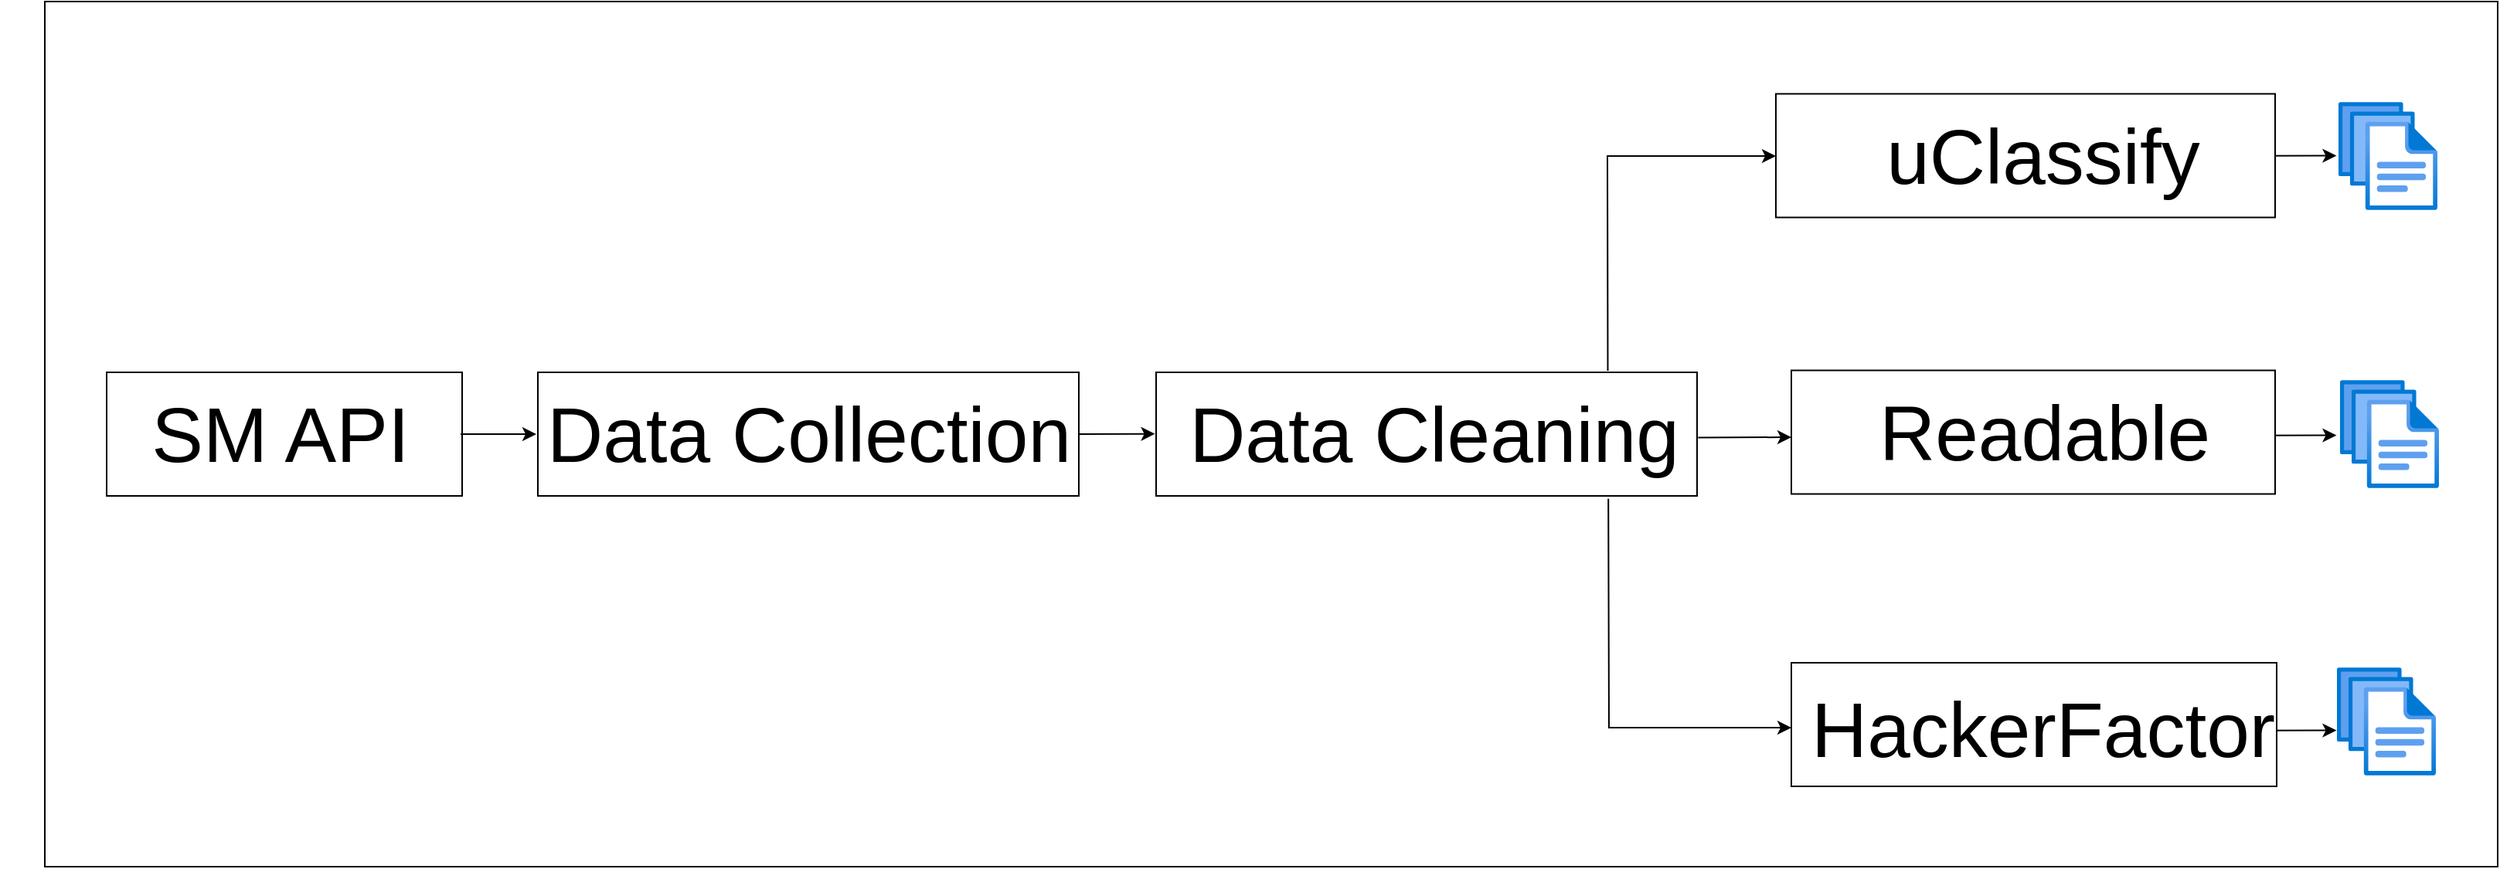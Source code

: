 <mxfile version="20.8.23" type="github">
  <diagram id="J4kVdCjD3ESPhV0laQYD" name="Page-1">
    <mxGraphModel dx="1985" dy="1290" grid="1" gridSize="10" guides="1" tooltips="1" connect="1" arrows="1" fold="1" page="1" pageScale="1" pageWidth="1800" pageHeight="800" math="0" shadow="0">
      <root>
        <mxCell id="0" />
        <mxCell id="1" parent="0" />
        <mxCell id="25KSc2TjV2gcIhLW8g-A-27" value="" style="rounded=0;whiteSpace=wrap;html=1;fontFamily=Courier New;fontSize=50;" parent="1" vertex="1">
          <mxGeometry x="160" y="118" width="1587" height="560" as="geometry" />
        </mxCell>
        <mxCell id="25KSc2TjV2gcIhLW8g-A-6" value="" style="rounded=0;whiteSpace=wrap;html=1;" parent="1" vertex="1">
          <mxGeometry x="879" y="358" width="350" height="80" as="geometry" />
        </mxCell>
        <mxCell id="25KSc2TjV2gcIhLW8g-A-7" value="&lt;font style=&quot;font-size: 50px;&quot;&gt;Data Cleaning&lt;/font&gt;" style="text;html=1;strokeColor=none;fillColor=none;align=center;verticalAlign=middle;whiteSpace=wrap;rounded=0;" parent="1" vertex="1">
          <mxGeometry x="889" y="383" width="340" height="30" as="geometry" />
        </mxCell>
        <mxCell id="25KSc2TjV2gcIhLW8g-A-8" value="" style="endArrow=classic;html=1;rounded=0;fontSize=50;exitX=0.835;exitY=-0.012;exitDx=0;exitDy=0;exitPerimeter=0;" parent="1" source="25KSc2TjV2gcIhLW8g-A-6" edge="1">
          <mxGeometry width="50" height="50" relative="1" as="geometry">
            <mxPoint x="1067.6" y="288.32" as="sourcePoint" />
            <mxPoint x="1280" y="218" as="targetPoint" />
            <Array as="points">
              <mxPoint x="1171" y="218" />
            </Array>
          </mxGeometry>
        </mxCell>
        <mxCell id="25KSc2TjV2gcIhLW8g-A-11" value="" style="aspect=fixed;html=1;points=[];align=center;image;fontSize=12;image=img/lib/azure2/general/Files.svg;" parent="1" vertex="1">
          <mxGeometry x="1644" y="183" width="64" height="70" as="geometry" />
        </mxCell>
        <mxCell id="25KSc2TjV2gcIhLW8g-A-12" value="" style="aspect=fixed;html=1;points=[];align=center;image;fontSize=12;image=img/lib/azure2/general/Files.svg;" parent="1" vertex="1">
          <mxGeometry x="1645" y="363" width="64" height="70" as="geometry" />
        </mxCell>
        <mxCell id="25KSc2TjV2gcIhLW8g-A-13" value="" style="endArrow=classic;html=1;rounded=0;fontSize=50;entryX=-0.02;entryY=0.497;entryDx=0;entryDy=0;entryPerimeter=0;exitX=1;exitY=0.5;exitDx=0;exitDy=0;" parent="1" target="25KSc2TjV2gcIhLW8g-A-11" edge="1">
          <mxGeometry width="50" height="50" relative="1" as="geometry">
            <mxPoint x="1544" y="218.0" as="sourcePoint" />
            <mxPoint x="1344" y="298" as="targetPoint" />
          </mxGeometry>
        </mxCell>
        <mxCell id="25KSc2TjV2gcIhLW8g-A-15" value="" style="rounded=0;whiteSpace=wrap;html=1;" parent="1" vertex="1">
          <mxGeometry x="479" y="358" width="350" height="80" as="geometry" />
        </mxCell>
        <mxCell id="25KSc2TjV2gcIhLW8g-A-16" value="&lt;font style=&quot;font-size: 50px;&quot;&gt;Data Collection&lt;/font&gt;" style="text;html=1;strokeColor=none;fillColor=none;align=center;verticalAlign=middle;whiteSpace=wrap;rounded=0;" parent="1" vertex="1">
          <mxGeometry x="473" y="383" width="363" height="30" as="geometry" />
        </mxCell>
        <mxCell id="25KSc2TjV2gcIhLW8g-A-17" value="" style="endArrow=classic;html=1;rounded=0;fontSize=50;entryX=-0.002;entryY=0.498;entryDx=0;entryDy=0;entryPerimeter=0;" parent="1" target="25KSc2TjV2gcIhLW8g-A-6" edge="1">
          <mxGeometry width="50" height="50" relative="1" as="geometry">
            <mxPoint x="829" y="398" as="sourcePoint" />
            <mxPoint x="876" y="398" as="targetPoint" />
          </mxGeometry>
        </mxCell>
        <mxCell id="pfAwKlERwL4sJcfXoVLZ-3" value="" style="aspect=fixed;html=1;points=[];align=center;image;fontSize=12;image=img/lib/azure2/general/Files.svg;" parent="1" vertex="1">
          <mxGeometry x="1643" y="549" width="64" height="70" as="geometry" />
        </mxCell>
        <mxCell id="pfAwKlERwL4sJcfXoVLZ-4" value="" style="endArrow=classic;html=1;rounded=0;fontSize=50;entryX=-0.02;entryY=0.497;entryDx=0;entryDy=0;entryPerimeter=0;exitX=1;exitY=0.5;exitDx=0;exitDy=0;" parent="1" edge="1">
          <mxGeometry width="50" height="50" relative="1" as="geometry">
            <mxPoint x="1297" y="562" as="sourcePoint" />
            <mxPoint x="1335.72" y="561.79" as="targetPoint" />
          </mxGeometry>
        </mxCell>
        <mxCell id="pfAwKlERwL4sJcfXoVLZ-8" value="" style="endArrow=classic;html=1;rounded=0;fontSize=50;exitX=1.002;exitY=0.575;exitDx=0;exitDy=0;exitPerimeter=0;" parent="1" source="25KSc2TjV2gcIhLW8g-A-7" edge="1">
          <mxGeometry width="50" height="50" relative="1" as="geometry">
            <mxPoint x="1233" y="400" as="sourcePoint" />
            <mxPoint x="1290" y="400" as="targetPoint" />
          </mxGeometry>
        </mxCell>
        <mxCell id="pfAwKlERwL4sJcfXoVLZ-10" value="" style="endArrow=classic;html=1;rounded=0;fontSize=50;exitX=0.836;exitY=1.023;exitDx=0;exitDy=0;exitPerimeter=0;" parent="1" source="25KSc2TjV2gcIhLW8g-A-6" edge="1">
          <mxGeometry width="50" height="50" relative="1" as="geometry">
            <mxPoint x="1171.25" y="727.04" as="sourcePoint" />
            <mxPoint x="1290" y="588" as="targetPoint" />
            <Array as="points">
              <mxPoint x="1172" y="588" />
            </Array>
          </mxGeometry>
        </mxCell>
        <mxCell id="LTP264mvv6yeyNMT0KKM-2" value="" style="rounded=0;whiteSpace=wrap;html=1;" parent="1" vertex="1">
          <mxGeometry x="1280" y="177.75" width="323" height="80" as="geometry" />
        </mxCell>
        <mxCell id="25KSc2TjV2gcIhLW8g-A-2" value="&lt;font style=&quot;font-size: 50px;&quot;&gt;uClassify&lt;/font&gt;" style="text;html=1;strokeColor=none;fillColor=none;align=center;verticalAlign=middle;whiteSpace=wrap;rounded=0;" parent="1" vertex="1">
          <mxGeometry x="1423" y="202.75" width="60" height="30" as="geometry" />
        </mxCell>
        <mxCell id="LTP264mvv6yeyNMT0KKM-3" value="" style="endArrow=classic;html=1;rounded=0;fontSize=50;entryX=-0.02;entryY=0.497;entryDx=0;entryDy=0;entryPerimeter=0;exitX=1;exitY=0.5;exitDx=0;exitDy=0;" parent="1" edge="1">
          <mxGeometry width="50" height="50" relative="1" as="geometry">
            <mxPoint x="1544" y="399.0" as="sourcePoint" />
            <mxPoint x="1642.72" y="398.79" as="targetPoint" />
          </mxGeometry>
        </mxCell>
        <mxCell id="LTP264mvv6yeyNMT0KKM-4" value="" style="endArrow=classic;html=1;rounded=0;fontSize=50;entryX=-0.02;entryY=0.497;entryDx=0;entryDy=0;entryPerimeter=0;exitX=1;exitY=0.5;exitDx=0;exitDy=0;" parent="1" edge="1">
          <mxGeometry width="50" height="50" relative="1" as="geometry">
            <mxPoint x="1544" y="590.0" as="sourcePoint" />
            <mxPoint x="1642.72" y="589.79" as="targetPoint" />
          </mxGeometry>
        </mxCell>
        <mxCell id="pfAwKlERwL4sJcfXoVLZ-1" value="" style="rounded=0;whiteSpace=wrap;html=1;" parent="1" vertex="1">
          <mxGeometry x="1290" y="546" width="314" height="80" as="geometry" />
        </mxCell>
        <mxCell id="pfAwKlERwL4sJcfXoVLZ-2" value="&lt;span style=&quot;font-size: 50px;&quot;&gt;HackerFactor&lt;/span&gt;" style="text;html=1;strokeColor=none;fillColor=none;align=center;verticalAlign=middle;whiteSpace=wrap;rounded=0;" parent="1" vertex="1">
          <mxGeometry x="1423" y="574" width="60" height="30" as="geometry" />
        </mxCell>
        <mxCell id="LTP264mvv6yeyNMT0KKM-1" value="" style="rounded=0;whiteSpace=wrap;html=1;" parent="1" vertex="1">
          <mxGeometry x="1290" y="356.75" width="313" height="80" as="geometry" />
        </mxCell>
        <mxCell id="25KSc2TjV2gcIhLW8g-A-4" value="&lt;font style=&quot;font-size: 50px;&quot;&gt;Readable&lt;/font&gt;" style="text;html=1;strokeColor=none;fillColor=none;align=center;verticalAlign=middle;whiteSpace=wrap;rounded=0;" parent="1" vertex="1">
          <mxGeometry x="1424" y="381.75" width="60" height="30" as="geometry" />
        </mxCell>
        <mxCell id="FuLiv8RsBEX9dkGPKc3L-1" value="" style="rounded=0;whiteSpace=wrap;html=1;" vertex="1" parent="1">
          <mxGeometry x="200" y="358" width="230" height="80" as="geometry" />
        </mxCell>
        <mxCell id="FuLiv8RsBEX9dkGPKc3L-2" value="&lt;span style=&quot;font-size: 50px;&quot;&gt;SM API&lt;/span&gt;" style="text;html=1;strokeColor=none;fillColor=none;align=center;verticalAlign=middle;whiteSpace=wrap;rounded=0;" vertex="1" parent="1">
          <mxGeometry x="131" y="383" width="363" height="30" as="geometry" />
        </mxCell>
        <mxCell id="FuLiv8RsBEX9dkGPKc3L-3" value="" style="endArrow=classic;html=1;rounded=0;fontSize=50;entryX=-0.002;entryY=0.498;entryDx=0;entryDy=0;entryPerimeter=0;" edge="1" parent="1">
          <mxGeometry width="50" height="50" relative="1" as="geometry">
            <mxPoint x="429" y="398" as="sourcePoint" />
            <mxPoint x="478" y="398" as="targetPoint" />
          </mxGeometry>
        </mxCell>
      </root>
    </mxGraphModel>
  </diagram>
</mxfile>
